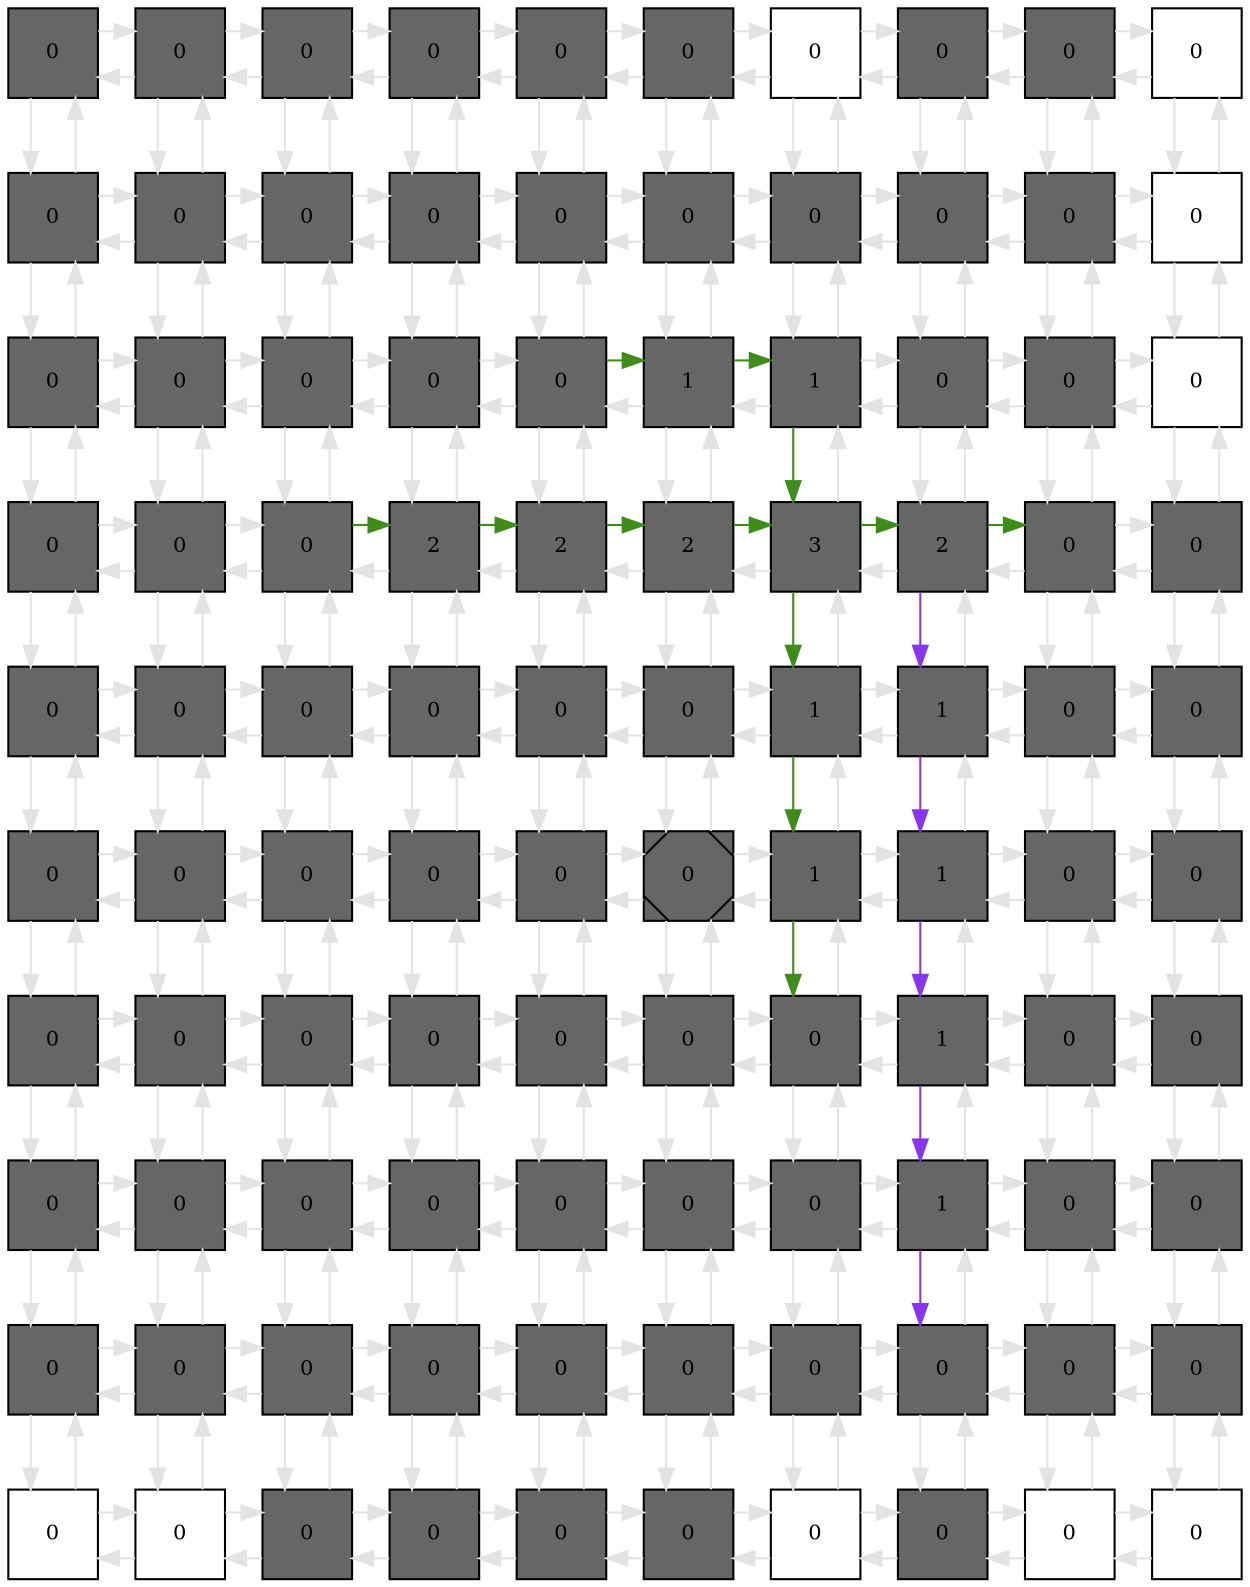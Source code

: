 digraph layout  {
rankdir=TB;
splines=ortho;
node [fixedsize=false, style=filled, width="0.6"];
edge [constraint=false];
0 [fillcolor="#666666", fontsize=10, label=0, shape=square, tooltip="name:  CD81 ,\nin_degree: 2,\nout_degree: 2"];
1 [fillcolor="#666666", fontsize=10, label=0, shape=square, tooltip="name:  GSK3B ,\nin_degree: 3,\nout_degree: 3"];
2 [fillcolor="#666666", fontsize=10, label=0, shape=square, tooltip="name:  NFE2L2 ,\nin_degree: 3,\nout_degree: 3"];
3 [fillcolor="#666666", fontsize=10, label=0, shape=square, tooltip="name:  CREM ,\nin_degree: 3,\nout_degree: 3"];
4 [fillcolor="#666666", fontsize=10, label=0, shape=square, tooltip="name:  LIG1 ,\nin_degree: 3,\nout_degree: 3"];
5 [fillcolor="#666666", fontsize=10, label=0, shape=square, tooltip="name:  RFC5 ,\nin_degree: 3,\nout_degree: 3"];
6 [fillcolor="#FFFFFF", fontsize=10, label=0, shape=square, tooltip="name: None,\nin_degree: 3,\nout_degree: 3"];
7 [fillcolor="#666666", fontsize=10, label=0, shape=square, tooltip="name:  CD86 ,\nin_degree: 3,\nout_degree: 3"];
8 [fillcolor="#666666", fontsize=10, label=0, shape=square, tooltip="name:  TNFRSF1B ,\nin_degree: 3,\nout_degree: 3"];
9 [fillcolor="#FFFFFF", fontsize=10, label=0, shape=square, tooltip="name: None,\nin_degree: 2,\nout_degree: 2"];
10 [fillcolor="#666666", fontsize=10, label=0, shape=square, tooltip="name:  FCER2 ,\nin_degree: 3,\nout_degree: 3"];
11 [fillcolor="#666666", fontsize=10, label=0, shape=square, tooltip="name:  NOTCH2 ,\nin_degree: 4,\nout_degree: 4"];
12 [fillcolor="#666666", fontsize=10, label=0, shape=square, tooltip="name:  CCL5 ,\nin_degree: 4,\nout_degree: 4"];
13 [fillcolor="#666666", fontsize=10, label=0, shape=square, tooltip="name:  MAP2K6 ,\nin_degree: 4,\nout_degree: 4"];
14 [fillcolor="#666666", fontsize=10, label=0, shape=square, tooltip="name:  LMNA ,\nin_degree: 4,\nout_degree: 4"];
15 [fillcolor="#666666", fontsize=10, label=0, shape=square, tooltip="name:  PCNA ,\nin_degree: 4,\nout_degree: 4"];
16 [fillcolor="#666666", fontsize=10, label=0, shape=square, tooltip="name:  CSDA ,\nin_degree: 4,\nout_degree: 4"];
17 [fillcolor="#666666", fontsize=10, label=0, shape=square, tooltip="name:  CD79A ,\nin_degree: 4,\nout_degree: 4"];
18 [fillcolor="#666666", fontsize=10, label=0, shape=square, tooltip="name:  BLNK ,\nin_degree: 4,\nout_degree: 4"];
19 [fillcolor="#FFFFFF", fontsize=10, label=0, shape=square, tooltip="name: None,\nin_degree: 3,\nout_degree: 3"];
20 [fillcolor="#666666", fontsize=10, label=0, shape=square, tooltip="name:  CD69 ,\nin_degree: 3,\nout_degree: 3"];
21 [fillcolor="#666666", fontsize=10, label=0, shape=square, tooltip="name:  CD70 ,\nin_degree: 4,\nout_degree: 4"];
22 [fillcolor="#666666", fontsize=10, label=0, shape=square, tooltip="name:  DPP4 ,\nin_degree: 4,\nout_degree: 4"];
23 [fillcolor="#666666", fontsize=10, label=0, shape=square, tooltip="name:  FOS ,\nin_degree: 4,\nout_degree: 4"];
24 [fillcolor="#666666", fontsize=10, label=0, shape=square, tooltip="name:  CNR1 ,\nin_degree: 4,\nout_degree: 4"];
25 [fillcolor="#666666", fontsize=10, label=1, shape=square, tooltip="name:  HSP90AA1 ,\nin_degree: 4,\nout_degree: 4"];
26 [fillcolor="#666666", fontsize=10, label=1, shape=square, tooltip="name:  AICDA ,\nin_degree: 4,\nout_degree: 4"];
27 [fillcolor="#666666", fontsize=10, label=0, shape=square, tooltip="name:  TCF3 ,\nin_degree: 4,\nout_degree: 4"];
28 [fillcolor="#666666", fontsize=10, label=0, shape=square, tooltip="name:  H2AFX ,\nin_degree: 4,\nout_degree: 4"];
29 [fillcolor="#FFFFFF", fontsize=10, label=0, shape=square, tooltip="name: None,\nin_degree: 3,\nout_degree: 3"];
30 [fillcolor="#666666", fontsize=10, label=0, shape=square, tooltip="name:  MAP4K4 ,\nin_degree: 3,\nout_degree: 3"];
31 [fillcolor="#666666", fontsize=10, label=0, shape=square, tooltip="name:  RPS6KA5 ,\nin_degree: 4,\nout_degree: 4"];
32 [fillcolor="#666666", fontsize=10, label=0, shape=square, tooltip="name:  TNF ,\nin_degree: 4,\nout_degree: 4"];
33 [fillcolor="#666666", fontsize=10, label=2, shape=square, tooltip="name:  LPL ,\nin_degree: 4,\nout_degree: 4"];
34 [fillcolor="#666666", fontsize=10, label=2, shape=square, tooltip="name:  PRF1 ,\nin_degree: 4,\nout_degree: 4"];
35 [fillcolor="#666666", fontsize=10, label=2, shape=square, tooltip="name:  ADM ,\nin_degree: 4,\nout_degree: 4"];
36 [fillcolor="#666666", fontsize=10, label=3, shape=square, tooltip="name:  CD27 ,\nin_degree: 4,\nout_degree: 4"];
37 [fillcolor="#666666", fontsize=10, label=2, shape=square, tooltip="name:  AKAP12 ,\nin_degree: 4,\nout_degree: 4"];
38 [fillcolor="#666666", fontsize=10, label=0, shape=square, tooltip="name:  CASP3 ,\nin_degree: 4,\nout_degree: 4"];
39 [fillcolor="#666666", fontsize=10, label=0, shape=square, tooltip="name:  CTSB ,\nin_degree: 3,\nout_degree: 3"];
40 [fillcolor="#666666", fontsize=10, label=0, shape=square, tooltip="name:  MYLK ,\nin_degree: 3,\nout_degree: 3"];
41 [fillcolor="#666666", fontsize=10, label=0, shape=square, tooltip="name:  CD74 ,\nin_degree: 4,\nout_degree: 4"];
42 [fillcolor="#666666", fontsize=10, label=0, shape=square, tooltip="name:  MIF ,\nin_degree: 4,\nout_degree: 4"];
43 [fillcolor="#666666", fontsize=10, label=0, shape=square, tooltip="name:  PLD1 ,\nin_degree: 4,\nout_degree: 4"];
44 [fillcolor="#666666", fontsize=10, label=0, shape=square, tooltip="name:  NCOR2 ,\nin_degree: 4,\nout_degree: 4"];
45 [fillcolor="#666666", fontsize=10, label=0, shape=square, tooltip="name:  CSNK2A2 ,\nin_degree: 4,\nout_degree: 4"];
46 [fillcolor="#666666", fontsize=10, label=1, shape=square, tooltip="name:  VDR ,\nin_degree: 4,\nout_degree: 4"];
47 [fillcolor="#666666", fontsize=10, label=1, shape=square, tooltip="name:  PRKCA ,\nin_degree: 4,\nout_degree: 4"];
48 [fillcolor="#666666", fontsize=10, label=0, shape=square, tooltip="name:  CAV1 ,\nin_degree: 4,\nout_degree: 4"];
49 [fillcolor="#666666", fontsize=10, label=0, shape=square, tooltip="name:  MARCKS ,\nin_degree: 3,\nout_degree: 3"];
50 [fillcolor="#666666", fontsize=10, label=0, shape=square, tooltip="name:  MYL9 ,\nin_degree: 3,\nout_degree: 3"];
51 [fillcolor="#666666", fontsize=10, label=0, shape=square, tooltip="name:  APP ,\nin_degree: 4,\nout_degree: 4"];
52 [fillcolor="#666666", fontsize=10, label=0, shape=square, tooltip="name:  IFNGR2 ,\nin_degree: 4,\nout_degree: 4"];
53 [fillcolor="#666666", fontsize=10, label=0, shape=square, tooltip="name:  IL10RA ,\nin_degree: 4,\nout_degree: 4"];
54 [fillcolor="#666666", fontsize=10, label=0, shape=square, tooltip="name:  ILK ,\nin_degree: 4,\nout_degree: 4"];
55 [fillcolor="#666666", fontsize=10, label=0, shape=Msquare, tooltip="name:  PTEN ,\nin_degree: 4,\nout_degree: 4"];
56 [fillcolor="#666666", fontsize=10, label=1, shape=square, tooltip="name:  AEBP1 ,\nin_degree: 4,\nout_degree: 4"];
57 [fillcolor="#666666", fontsize=10, label=1, shape=square, tooltip="name:  AKT3 ,\nin_degree: 4,\nout_degree: 4"];
58 [fillcolor="#666666", fontsize=10, label=0, shape=square, tooltip="name:  IGF1R ,\nin_degree: 4,\nout_degree: 4"];
59 [fillcolor="#666666", fontsize=10, label=0, shape=square, tooltip="name:  OGT ,\nin_degree: 3,\nout_degree: 3"];
60 [fillcolor="#666666", fontsize=10, label=0, shape=square, tooltip="name:  APLP2 ,\nin_degree: 3,\nout_degree: 3"];
61 [fillcolor="#666666", fontsize=10, label=0, shape=square, tooltip="name:  FYN ,\nin_degree: 4,\nout_degree: 4"];
62 [fillcolor="#666666", fontsize=10, label=0, shape=square, tooltip="name:  IL7 ,\nin_degree: 4,\nout_degree: 4"];
63 [fillcolor="#666666", fontsize=10, label=0, shape=square, tooltip="name:  JAK1 ,\nin_degree: 4,\nout_degree: 4"];
64 [fillcolor="#666666", fontsize=10, label=0, shape=square, tooltip="name:  RUNX3 ,\nin_degree: 4,\nout_degree: 4"];
65 [fillcolor="#666666", fontsize=10, label=0, shape=square, tooltip="name:  FRK ,\nin_degree: 4,\nout_degree: 4"];
66 [fillcolor="#666666", fontsize=10, label=0, shape=square, tooltip="name:  EGR1 ,\nin_degree: 4,\nout_degree: 4"];
67 [fillcolor="#666666", fontsize=10, label=1, shape=square, tooltip="name:  TGFBR3 ,\nin_degree: 4,\nout_degree: 4"];
68 [fillcolor="#666666", fontsize=10, label=0, shape=square, tooltip="name:  INPP5D ,\nin_degree: 4,\nout_degree: 4"];
69 [fillcolor="#666666", fontsize=10, label=0, shape=square, tooltip="name:  PAX3 ,\nin_degree: 3,\nout_degree: 3"];
70 [fillcolor="#666666", fontsize=10, label=0, shape=square, tooltip="name:  AFF1 ,\nin_degree: 3,\nout_degree: 3"];
71 [fillcolor="#666666", fontsize=10, label=0, shape=square, tooltip="name:  SELL ,\nin_degree: 4,\nout_degree: 4"];
72 [fillcolor="#666666", fontsize=10, label=0, shape=square, tooltip="name:  HSP90B1 ,\nin_degree: 4,\nout_degree: 4"];
73 [fillcolor="#666666", fontsize=10, label=0, shape=square, tooltip="name:  SKI ,\nin_degree: 4,\nout_degree: 4"];
74 [fillcolor="#666666", fontsize=10, label=0, shape=square, tooltip="name:  HDAC9 ,\nin_degree: 4,\nout_degree: 4"];
75 [fillcolor="#666666", fontsize=10, label=0, shape=square, tooltip="name:  BMI1 ,\nin_degree: 4,\nout_degree: 4"];
76 [fillcolor="#666666", fontsize=10, label=0, shape=square, tooltip="name:  NAB1 ,\nin_degree: 4,\nout_degree: 4"];
77 [fillcolor="#666666", fontsize=10, label=1, shape=square, tooltip="name:  ALOX5 ,\nin_degree: 4,\nout_degree: 4"];
78 [fillcolor="#666666", fontsize=10, label=0, shape=square, tooltip="name:  LGALS1 ,\nin_degree: 4,\nout_degree: 4"];
79 [fillcolor="#666666", fontsize=10, label=0, shape=square, tooltip="name:  PTCH1 ,\nin_degree: 3,\nout_degree: 3"];
80 [fillcolor="#666666", fontsize=10, label=0, shape=square, tooltip="name:  SIAH1 ,\nin_degree: 3,\nout_degree: 3"];
81 [fillcolor="#666666", fontsize=10, label=0, shape=square, tooltip="name:  CHST2 ,\nin_degree: 4,\nout_degree: 4"];
82 [fillcolor="#666666", fontsize=10, label=0, shape=square, tooltip="name:  APOBEC3G ,\nin_degree: 4,\nout_degree: 4"];
83 [fillcolor="#666666", fontsize=10, label=0, shape=square, tooltip="name:  EED ,\nin_degree: 4,\nout_degree: 4"];
84 [fillcolor="#666666", fontsize=10, label=0, shape=square, tooltip="name:  EZH2 ,\nin_degree: 4,\nout_degree: 4"];
85 [fillcolor="#666666", fontsize=10, label=0, shape=square, tooltip="name:  CCND2 ,\nin_degree: 4,\nout_degree: 4"];
86 [fillcolor="#666666", fontsize=10, label=0, shape=square, tooltip="name:  ANXA2 ,\nin_degree: 4,\nout_degree: 4"];
87 [fillcolor="#666666", fontsize=10, label=0, shape=square, tooltip="name:  SELP ,\nin_degree: 4,\nout_degree: 4"];
88 [fillcolor="#666666", fontsize=10, label=0, shape=square, tooltip="name:  MGAT5 ,\nin_degree: 4,\nout_degree: 4"];
89 [fillcolor="#666666", fontsize=10, label=0, shape=square, tooltip="name:  FGFR1 ,\nin_degree: 3,\nout_degree: 3"];
90 [fillcolor="#FFFFFF", fontsize=10, label=0, shape=square, tooltip="name: None,\nin_degree: 2,\nout_degree: 2"];
91 [fillcolor="#FFFFFF", fontsize=10, label=0, shape=square, tooltip="name: None,\nin_degree: 3,\nout_degree: 3"];
92 [fillcolor="#666666", fontsize=10, label=0, shape=square, tooltip="name:  CUL5 ,\nin_degree: 3,\nout_degree: 3"];
93 [fillcolor="#666666", fontsize=10, label=0, shape=square, tooltip="name:  HIST1H3H ,\nin_degree: 3,\nout_degree: 3"];
94 [fillcolor="#666666", fontsize=10, label=0, shape=square, tooltip="name:  HIST2H2AA3 ,\nin_degree: 3,\nout_degree: 3"];
95 [fillcolor="#666666", fontsize=10, label=0, shape=square, tooltip="name:  RRM1 ,\nin_degree: 3,\nout_degree: 3"];
96 [fillcolor="#FFFFFF", fontsize=10, label=0, shape=square, tooltip="name: None,\nin_degree: 3,\nout_degree: 3"];
97 [fillcolor="#666666", fontsize=10, label=0, shape=square, tooltip="name:  CD63 ,\nin_degree: 3,\nout_degree: 3"];
98 [fillcolor="#FFFFFF", fontsize=10, label=0, shape=square, tooltip="name: None,\nin_degree: 3,\nout_degree: 3"];
99 [fillcolor="#FFFFFF", fontsize=10, label=0, shape=square, tooltip="name: None,\nin_degree: 2,\nout_degree: 2"];
0 -> 1  [color=grey89, style="penwidth(0.1)", tooltip=" ", weight=1];
0 -> 10  [color=grey89, style="penwidth(0.1)", tooltip=" ", weight=1];
1 -> 0  [color=grey89, style="penwidth(0.1)", tooltip=" ", weight=1];
1 -> 2  [color=grey89, style="penwidth(0.1)", tooltip=" ", weight=1];
1 -> 11  [color=grey89, style="penwidth(0.1)", tooltip=" ", weight=1];
2 -> 1  [color=grey89, style="penwidth(0.1)", tooltip=" ", weight=1];
2 -> 3  [color=grey89, style="penwidth(0.1)", tooltip=" ", weight=1];
2 -> 12  [color=grey89, style="penwidth(0.1)", tooltip=" ", weight=1];
3 -> 2  [color=grey89, style="penwidth(0.1)", tooltip=" ", weight=1];
3 -> 4  [color=grey89, style="penwidth(0.1)", tooltip=" ", weight=1];
3 -> 13  [color=grey89, style="penwidth(0.1)", tooltip=" ", weight=1];
4 -> 3  [color=grey89, style="penwidth(0.1)", tooltip=" ", weight=1];
4 -> 5  [color=grey89, style="penwidth(0.1)", tooltip=" ", weight=1];
4 -> 14  [color=grey89, style="penwidth(0.1)", tooltip=" ", weight=1];
5 -> 4  [color=grey89, style="penwidth(0.1)", tooltip=" ", weight=1];
5 -> 6  [color=grey89, style="penwidth(0.1)", tooltip=" ", weight=1];
5 -> 15  [color=grey89, style="penwidth(0.1)", tooltip=" ", weight=1];
6 -> 5  [color=grey89, style="penwidth(0.1)", tooltip=" ", weight=1];
6 -> 7  [color=grey89, style="penwidth(0.1)", tooltip=" ", weight=1];
6 -> 16  [color=grey89, style="penwidth(0.1)", tooltip=" ", weight=1];
7 -> 6  [color=grey89, style="penwidth(0.1)", tooltip=" ", weight=1];
7 -> 8  [color=grey89, style="penwidth(0.1)", tooltip=" ", weight=1];
7 -> 17  [color=grey89, style="penwidth(0.1)", tooltip=" ", weight=1];
8 -> 7  [color=grey89, style="penwidth(0.1)", tooltip=" ", weight=1];
8 -> 9  [color=grey89, style="penwidth(0.1)", tooltip=" ", weight=1];
8 -> 18  [color=grey89, style="penwidth(0.1)", tooltip=" ", weight=1];
9 -> 8  [color=grey89, style="penwidth(0.1)", tooltip=" ", weight=1];
9 -> 19  [color=grey89, style="penwidth(0.1)", tooltip=" ", weight=1];
10 -> 0  [color=grey89, style="penwidth(0.1)", tooltip=" ", weight=1];
10 -> 11  [color=grey89, style="penwidth(0.1)", tooltip=" ", weight=1];
10 -> 20  [color=grey89, style="penwidth(0.1)", tooltip=" ", weight=1];
11 -> 1  [color=grey89, style="penwidth(0.1)", tooltip=" ", weight=1];
11 -> 10  [color=grey89, style="penwidth(0.1)", tooltip=" ", weight=1];
11 -> 12  [color=grey89, style="penwidth(0.1)", tooltip=" ", weight=1];
11 -> 21  [color=grey89, style="penwidth(0.1)", tooltip=" ", weight=1];
12 -> 2  [color=grey89, style="penwidth(0.1)", tooltip=" ", weight=1];
12 -> 11  [color=grey89, style="penwidth(0.1)", tooltip=" ", weight=1];
12 -> 13  [color=grey89, style="penwidth(0.1)", tooltip=" ", weight=1];
12 -> 22  [color=grey89, style="penwidth(0.1)", tooltip=" ", weight=1];
13 -> 3  [color=grey89, style="penwidth(0.1)", tooltip=" ", weight=1];
13 -> 12  [color=grey89, style="penwidth(0.1)", tooltip=" ", weight=1];
13 -> 14  [color=grey89, style="penwidth(0.1)", tooltip=" ", weight=1];
13 -> 23  [color=grey89, style="penwidth(0.1)", tooltip=" ", weight=1];
14 -> 4  [color=grey89, style="penwidth(0.1)", tooltip=" ", weight=1];
14 -> 13  [color=grey89, style="penwidth(0.1)", tooltip=" ", weight=1];
14 -> 15  [color=grey89, style="penwidth(0.1)", tooltip=" ", weight=1];
14 -> 24  [color=grey89, style="penwidth(0.1)", tooltip=" ", weight=1];
15 -> 5  [color=grey89, style="penwidth(0.1)", tooltip=" ", weight=1];
15 -> 14  [color=grey89, style="penwidth(0.1)", tooltip=" ", weight=1];
15 -> 16  [color=grey89, style="penwidth(0.1)", tooltip=" ", weight=1];
15 -> 25  [color=grey89, style="penwidth(0.1)", tooltip=" ", weight=1];
16 -> 6  [color=grey89, style="penwidth(0.1)", tooltip=" ", weight=1];
16 -> 15  [color=grey89, style="penwidth(0.1)", tooltip=" ", weight=1];
16 -> 17  [color=grey89, style="penwidth(0.1)", tooltip=" ", weight=1];
16 -> 26  [color=grey89, style="penwidth(0.1)", tooltip=" ", weight=1];
17 -> 7  [color=grey89, style="penwidth(0.1)", tooltip=" ", weight=1];
17 -> 16  [color=grey89, style="penwidth(0.1)", tooltip=" ", weight=1];
17 -> 18  [color=grey89, style="penwidth(0.1)", tooltip=" ", weight=1];
17 -> 27  [color=grey89, style="penwidth(0.1)", tooltip=" ", weight=1];
18 -> 8  [color=grey89, style="penwidth(0.1)", tooltip=" ", weight=1];
18 -> 17  [color=grey89, style="penwidth(0.1)", tooltip=" ", weight=1];
18 -> 19  [color=grey89, style="penwidth(0.1)", tooltip=" ", weight=1];
18 -> 28  [color=grey89, style="penwidth(0.1)", tooltip=" ", weight=1];
19 -> 9  [color=grey89, style="penwidth(0.1)", tooltip=" ", weight=1];
19 -> 18  [color=grey89, style="penwidth(0.1)", tooltip=" ", weight=1];
19 -> 29  [color=grey89, style="penwidth(0.1)", tooltip=" ", weight=1];
20 -> 10  [color=grey89, style="penwidth(0.1)", tooltip=" ", weight=1];
20 -> 21  [color=grey89, style="penwidth(0.1)", tooltip=" ", weight=1];
20 -> 30  [color=grey89, style="penwidth(0.1)", tooltip=" ", weight=1];
21 -> 11  [color=grey89, style="penwidth(0.1)", tooltip=" ", weight=1];
21 -> 20  [color=grey89, style="penwidth(0.1)", tooltip=" ", weight=1];
21 -> 22  [color=grey89, style="penwidth(0.1)", tooltip=" ", weight=1];
21 -> 31  [color=grey89, style="penwidth(0.1)", tooltip=" ", weight=1];
22 -> 12  [color=grey89, style="penwidth(0.1)", tooltip=" ", weight=1];
22 -> 21  [color=grey89, style="penwidth(0.1)", tooltip=" ", weight=1];
22 -> 23  [color=grey89, style="penwidth(0.1)", tooltip=" ", weight=1];
22 -> 32  [color=grey89, style="penwidth(0.1)", tooltip=" ", weight=1];
23 -> 13  [color=grey89, style="penwidth(0.1)", tooltip=" ", weight=1];
23 -> 22  [color=grey89, style="penwidth(0.1)", tooltip=" ", weight=1];
23 -> 24  [color=grey89, style="penwidth(0.1)", tooltip=" ", weight=1];
23 -> 33  [color=grey89, style="penwidth(0.1)", tooltip=" ", weight=1];
24 -> 14  [color=grey89, style="penwidth(0.1)", tooltip=" ", weight=1];
24 -> 23  [color=grey89, style="penwidth(0.1)", tooltip=" ", weight=1];
24 -> 25  [color="#3E8C19", style="penwidth(0.1)", tooltip="24( CNR1 ) to 66( EGR1 )", weight=1];
24 -> 34  [color=grey89, style="penwidth(0.1)", tooltip=" ", weight=1];
25 -> 15  [color=grey89, style="penwidth(0.1)", tooltip=" ", weight=1];
25 -> 24  [color=grey89, style="penwidth(0.1)", tooltip=" ", weight=1];
25 -> 26  [color="#3E8C19", style="penwidth(0.1)", tooltip="24( CNR1 ) to 66( EGR1 )", weight=1];
25 -> 35  [color=grey89, style="penwidth(0.1)", tooltip=" ", weight=1];
26 -> 16  [color=grey89, style="penwidth(0.1)", tooltip=" ", weight=1];
26 -> 25  [color=grey89, style="penwidth(0.1)", tooltip=" ", weight=1];
26 -> 27  [color=grey89, style="penwidth(0.1)", tooltip=" ", weight=1];
26 -> 36  [color="#3E8C19", style="penwidth(0.1)", tooltip="24( CNR1 ) to 66( EGR1 )", weight=1];
27 -> 17  [color=grey89, style="penwidth(0.1)", tooltip=" ", weight=1];
27 -> 26  [color=grey89, style="penwidth(0.1)", tooltip=" ", weight=1];
27 -> 28  [color=grey89, style="penwidth(0.1)", tooltip=" ", weight=1];
27 -> 37  [color=grey89, style="penwidth(0.1)", tooltip=" ", weight=1];
28 -> 18  [color=grey89, style="penwidth(0.1)", tooltip=" ", weight=1];
28 -> 27  [color=grey89, style="penwidth(0.1)", tooltip=" ", weight=1];
28 -> 29  [color=grey89, style="penwidth(0.1)", tooltip=" ", weight=1];
28 -> 38  [color=grey89, style="penwidth(0.1)", tooltip=" ", weight=1];
29 -> 19  [color=grey89, style="penwidth(0.1)", tooltip=" ", weight=1];
29 -> 28  [color=grey89, style="penwidth(0.1)", tooltip=" ", weight=1];
29 -> 39  [color=grey89, style="penwidth(0.1)", tooltip=" ", weight=1];
30 -> 20  [color=grey89, style="penwidth(0.1)", tooltip=" ", weight=1];
30 -> 31  [color=grey89, style="penwidth(0.1)", tooltip=" ", weight=1];
30 -> 40  [color=grey89, style="penwidth(0.1)", tooltip=" ", weight=1];
31 -> 21  [color=grey89, style="penwidth(0.1)", tooltip=" ", weight=1];
31 -> 30  [color=grey89, style="penwidth(0.1)", tooltip=" ", weight=1];
31 -> 32  [color=grey89, style="penwidth(0.1)", tooltip=" ", weight=1];
31 -> 41  [color=grey89, style="penwidth(0.1)", tooltip=" ", weight=1];
32 -> 22  [color=grey89, style="penwidth(0.1)", tooltip=" ", weight=1];
32 -> 31  [color=grey89, style="penwidth(0.1)", tooltip=" ", weight=1];
32 -> 33  [color="#3E8C19", style="penwidth(0.1)", tooltip="32( TNF ) to 38( CASP3 )", weight=1];
32 -> 42  [color=grey89, style="penwidth(0.1)", tooltip=" ", weight=1];
33 -> 23  [color=grey89, style="penwidth(0.1)", tooltip=" ", weight=1];
33 -> 32  [color=grey89, style="penwidth(0.1)", tooltip=" ", weight=1];
33 -> 34  [color="#3E8C19", style="penwidth(0.1)", tooltip="32( TNF ) to 38( CASP3 )", weight=1];
33 -> 43  [color=grey89, style="penwidth(0.1)", tooltip=" ", weight=1];
34 -> 24  [color=grey89, style="penwidth(0.1)", tooltip=" ", weight=1];
34 -> 33  [color=grey89, style="penwidth(0.1)", tooltip=" ", weight=1];
34 -> 35  [color="#3E8C19", style="penwidth(0.1)", tooltip="32( TNF ) to 38( CASP3 )", weight=1];
34 -> 44  [color=grey89, style="penwidth(0.1)", tooltip=" ", weight=1];
35 -> 25  [color=grey89, style="penwidth(0.1)", tooltip=" ", weight=1];
35 -> 34  [color=grey89, style="penwidth(0.1)", tooltip=" ", weight=1];
35 -> 36  [color="#3E8C19", style="penwidth(0.1)", tooltip="32( TNF ) to 38( CASP3 )", weight=1];
35 -> 45  [color=grey89, style="penwidth(0.1)", tooltip=" ", weight=1];
36 -> 26  [color=grey89, style="penwidth(0.1)", tooltip=" ", weight=1];
36 -> 35  [color=grey89, style="penwidth(0.1)", tooltip=" ", weight=1];
36 -> 37  [color="#3E8C19", style="penwidth(0.1)", tooltip="32( TNF ) to 38( CASP3 )", weight=1];
36 -> 46  [color="#3E8C19", style="penwidth(0.1)", tooltip="24( CNR1 ) to 66( EGR1 )", weight=1];
37 -> 27  [color=grey89, style="penwidth(0.1)", tooltip=" ", weight=1];
37 -> 36  [color=grey89, style="penwidth(0.1)", tooltip=" ", weight=1];
37 -> 38  [color="#3E8C19", style="penwidth(0.1)", tooltip="32( TNF ) to 38( CASP3 )", weight=1];
37 -> 47  [color="#8835F0", style="penwidth(0.1)", tooltip="32( TNF ) to 87( SELP )", weight=1];
38 -> 28  [color=grey89, style="penwidth(0.1)", tooltip=" ", weight=1];
38 -> 37  [color=grey89, style="penwidth(0.1)", tooltip=" ", weight=1];
38 -> 39  [color=grey89, style="penwidth(0.1)", tooltip=" ", weight=1];
38 -> 48  [color=grey89, style="penwidth(0.1)", tooltip=" ", weight=1];
39 -> 29  [color=grey89, style="penwidth(0.1)", tooltip=" ", weight=1];
39 -> 38  [color=grey89, style="penwidth(0.1)", tooltip=" ", weight=1];
39 -> 49  [color=grey89, style="penwidth(0.1)", tooltip=" ", weight=1];
40 -> 30  [color=grey89, style="penwidth(0.1)", tooltip=" ", weight=1];
40 -> 41  [color=grey89, style="penwidth(0.1)", tooltip=" ", weight=1];
40 -> 50  [color=grey89, style="penwidth(0.1)", tooltip=" ", weight=1];
41 -> 31  [color=grey89, style="penwidth(0.1)", tooltip=" ", weight=1];
41 -> 40  [color=grey89, style="penwidth(0.1)", tooltip=" ", weight=1];
41 -> 42  [color=grey89, style="penwidth(0.1)", tooltip=" ", weight=1];
41 -> 51  [color=grey89, style="penwidth(0.1)", tooltip=" ", weight=1];
42 -> 32  [color=grey89, style="penwidth(0.1)", tooltip=" ", weight=1];
42 -> 41  [color=grey89, style="penwidth(0.1)", tooltip=" ", weight=1];
42 -> 43  [color=grey89, style="penwidth(0.1)", tooltip=" ", weight=1];
42 -> 52  [color=grey89, style="penwidth(0.1)", tooltip=" ", weight=1];
43 -> 33  [color=grey89, style="penwidth(0.1)", tooltip=" ", weight=1];
43 -> 42  [color=grey89, style="penwidth(0.1)", tooltip=" ", weight=1];
43 -> 44  [color=grey89, style="penwidth(0.1)", tooltip=" ", weight=1];
43 -> 53  [color=grey89, style="penwidth(0.1)", tooltip=" ", weight=1];
44 -> 34  [color=grey89, style="penwidth(0.1)", tooltip=" ", weight=1];
44 -> 43  [color=grey89, style="penwidth(0.1)", tooltip=" ", weight=1];
44 -> 45  [color=grey89, style="penwidth(0.1)", tooltip=" ", weight=1];
44 -> 54  [color=grey89, style="penwidth(0.1)", tooltip=" ", weight=1];
45 -> 35  [color=grey89, style="penwidth(0.1)", tooltip=" ", weight=1];
45 -> 44  [color=grey89, style="penwidth(0.1)", tooltip=" ", weight=1];
45 -> 46  [color=grey89, style="penwidth(0.1)", tooltip=" ", weight=1];
45 -> 55  [color=grey89, style="penwidth(0.1)", tooltip=" ", weight=1];
46 -> 36  [color=grey89, style="penwidth(0.1)", tooltip=" ", weight=1];
46 -> 45  [color=grey89, style="penwidth(0.1)", tooltip=" ", weight=1];
46 -> 47  [color=grey89, style="penwidth(0.1)", tooltip=" ", weight=1];
46 -> 56  [color="#3E8C19", style="penwidth(0.1)", tooltip="24( CNR1 ) to 66( EGR1 )", weight=1];
47 -> 37  [color=grey89, style="penwidth(0.1)", tooltip=" ", weight=1];
47 -> 46  [color=grey89, style="penwidth(0.1)", tooltip=" ", weight=1];
47 -> 48  [color=grey89, style="penwidth(0.1)", tooltip=" ", weight=1];
47 -> 57  [color="#8835F0", style="penwidth(0.1)", tooltip="32( TNF ) to 87( SELP )", weight=1];
48 -> 38  [color=grey89, style="penwidth(0.1)", tooltip=" ", weight=1];
48 -> 47  [color=grey89, style="penwidth(0.1)", tooltip=" ", weight=1];
48 -> 49  [color=grey89, style="penwidth(0.1)", tooltip=" ", weight=1];
48 -> 58  [color=grey89, style="penwidth(0.1)", tooltip=" ", weight=1];
49 -> 39  [color=grey89, style="penwidth(0.1)", tooltip=" ", weight=1];
49 -> 48  [color=grey89, style="penwidth(0.1)", tooltip=" ", weight=1];
49 -> 59  [color=grey89, style="penwidth(0.1)", tooltip=" ", weight=1];
50 -> 40  [color=grey89, style="penwidth(0.1)", tooltip=" ", weight=1];
50 -> 51  [color=grey89, style="penwidth(0.1)", tooltip=" ", weight=1];
50 -> 60  [color=grey89, style="penwidth(0.1)", tooltip=" ", weight=1];
51 -> 41  [color=grey89, style="penwidth(0.1)", tooltip=" ", weight=1];
51 -> 50  [color=grey89, style="penwidth(0.1)", tooltip=" ", weight=1];
51 -> 52  [color=grey89, style="penwidth(0.1)", tooltip=" ", weight=1];
51 -> 61  [color=grey89, style="penwidth(0.1)", tooltip=" ", weight=1];
52 -> 42  [color=grey89, style="penwidth(0.1)", tooltip=" ", weight=1];
52 -> 51  [color=grey89, style="penwidth(0.1)", tooltip=" ", weight=1];
52 -> 53  [color=grey89, style="penwidth(0.1)", tooltip=" ", weight=1];
52 -> 62  [color=grey89, style="penwidth(0.1)", tooltip=" ", weight=1];
53 -> 43  [color=grey89, style="penwidth(0.1)", tooltip=" ", weight=1];
53 -> 52  [color=grey89, style="penwidth(0.1)", tooltip=" ", weight=1];
53 -> 54  [color=grey89, style="penwidth(0.1)", tooltip=" ", weight=1];
53 -> 63  [color=grey89, style="penwidth(0.1)", tooltip=" ", weight=1];
54 -> 44  [color=grey89, style="penwidth(0.1)", tooltip=" ", weight=1];
54 -> 53  [color=grey89, style="penwidth(0.1)", tooltip=" ", weight=1];
54 -> 55  [color=grey89, style="penwidth(0.1)", tooltip=" ", weight=1];
54 -> 64  [color=grey89, style="penwidth(0.1)", tooltip=" ", weight=1];
55 -> 45  [color=grey89, style="penwidth(0.1)", tooltip=" ", weight=1];
55 -> 54  [color=grey89, style="penwidth(0.1)", tooltip=" ", weight=1];
55 -> 56  [color=grey89, style="penwidth(0.1)", tooltip=" ", weight=1];
55 -> 65  [color=grey89, style="penwidth(0.1)", tooltip=" ", weight=1];
56 -> 46  [color=grey89, style="penwidth(0.1)", tooltip=" ", weight=1];
56 -> 55  [color=grey89, style="penwidth(0.1)", tooltip=" ", weight=1];
56 -> 57  [color=grey89, style="penwidth(0.1)", tooltip=" ", weight=1];
56 -> 66  [color="#3E8C19", style="penwidth(0.1)", tooltip="24( CNR1 ) to 66( EGR1 )", weight=1];
57 -> 47  [color=grey89, style="penwidth(0.1)", tooltip=" ", weight=1];
57 -> 56  [color=grey89, style="penwidth(0.1)", tooltip=" ", weight=1];
57 -> 58  [color=grey89, style="penwidth(0.1)", tooltip=" ", weight=1];
57 -> 67  [color="#8835F0", style="penwidth(0.1)", tooltip="32( TNF ) to 87( SELP )", weight=1];
58 -> 48  [color=grey89, style="penwidth(0.1)", tooltip=" ", weight=1];
58 -> 57  [color=grey89, style="penwidth(0.1)", tooltip=" ", weight=1];
58 -> 59  [color=grey89, style="penwidth(0.1)", tooltip=" ", weight=1];
58 -> 68  [color=grey89, style="penwidth(0.1)", tooltip=" ", weight=1];
59 -> 49  [color=grey89, style="penwidth(0.1)", tooltip=" ", weight=1];
59 -> 58  [color=grey89, style="penwidth(0.1)", tooltip=" ", weight=1];
59 -> 69  [color=grey89, style="penwidth(0.1)", tooltip=" ", weight=1];
60 -> 50  [color=grey89, style="penwidth(0.1)", tooltip=" ", weight=1];
60 -> 61  [color=grey89, style="penwidth(0.1)", tooltip=" ", weight=1];
60 -> 70  [color=grey89, style="penwidth(0.1)", tooltip=" ", weight=1];
61 -> 51  [color=grey89, style="penwidth(0.1)", tooltip=" ", weight=1];
61 -> 60  [color=grey89, style="penwidth(0.1)", tooltip=" ", weight=1];
61 -> 62  [color=grey89, style="penwidth(0.1)", tooltip=" ", weight=1];
61 -> 71  [color=grey89, style="penwidth(0.1)", tooltip=" ", weight=1];
62 -> 52  [color=grey89, style="penwidth(0.1)", tooltip=" ", weight=1];
62 -> 61  [color=grey89, style="penwidth(0.1)", tooltip=" ", weight=1];
62 -> 63  [color=grey89, style="penwidth(0.1)", tooltip=" ", weight=1];
62 -> 72  [color=grey89, style="penwidth(0.1)", tooltip=" ", weight=1];
63 -> 53  [color=grey89, style="penwidth(0.1)", tooltip=" ", weight=1];
63 -> 62  [color=grey89, style="penwidth(0.1)", tooltip=" ", weight=1];
63 -> 64  [color=grey89, style="penwidth(0.1)", tooltip=" ", weight=1];
63 -> 73  [color=grey89, style="penwidth(0.1)", tooltip=" ", weight=1];
64 -> 54  [color=grey89, style="penwidth(0.1)", tooltip=" ", weight=1];
64 -> 63  [color=grey89, style="penwidth(0.1)", tooltip=" ", weight=1];
64 -> 65  [color=grey89, style="penwidth(0.1)", tooltip=" ", weight=1];
64 -> 74  [color=grey89, style="penwidth(0.1)", tooltip=" ", weight=1];
65 -> 55  [color=grey89, style="penwidth(0.1)", tooltip=" ", weight=1];
65 -> 64  [color=grey89, style="penwidth(0.1)", tooltip=" ", weight=1];
65 -> 66  [color=grey89, style="penwidth(0.1)", tooltip=" ", weight=1];
65 -> 75  [color=grey89, style="penwidth(0.1)", tooltip=" ", weight=1];
66 -> 56  [color=grey89, style="penwidth(0.1)", tooltip=" ", weight=1];
66 -> 65  [color=grey89, style="penwidth(0.1)", tooltip=" ", weight=1];
66 -> 67  [color=grey89, style="penwidth(0.1)", tooltip=" ", weight=1];
66 -> 76  [color=grey89, style="penwidth(0.1)", tooltip=" ", weight=1];
67 -> 57  [color=grey89, style="penwidth(0.1)", tooltip=" ", weight=1];
67 -> 66  [color=grey89, style="penwidth(0.1)", tooltip=" ", weight=1];
67 -> 68  [color=grey89, style="penwidth(0.1)", tooltip=" ", weight=1];
67 -> 77  [color="#8835F0", style="penwidth(0.1)", tooltip="32( TNF ) to 87( SELP )", weight=1];
68 -> 58  [color=grey89, style="penwidth(0.1)", tooltip=" ", weight=1];
68 -> 67  [color=grey89, style="penwidth(0.1)", tooltip=" ", weight=1];
68 -> 69  [color=grey89, style="penwidth(0.1)", tooltip=" ", weight=1];
68 -> 78  [color=grey89, style="penwidth(0.1)", tooltip=" ", weight=1];
69 -> 59  [color=grey89, style="penwidth(0.1)", tooltip=" ", weight=1];
69 -> 68  [color=grey89, style="penwidth(0.1)", tooltip=" ", weight=1];
69 -> 79  [color=grey89, style="penwidth(0.1)", tooltip=" ", weight=1];
70 -> 60  [color=grey89, style="penwidth(0.1)", tooltip=" ", weight=1];
70 -> 71  [color=grey89, style="penwidth(0.1)", tooltip=" ", weight=1];
70 -> 80  [color=grey89, style="penwidth(0.1)", tooltip=" ", weight=1];
71 -> 61  [color=grey89, style="penwidth(0.1)", tooltip=" ", weight=1];
71 -> 70  [color=grey89, style="penwidth(0.1)", tooltip=" ", weight=1];
71 -> 72  [color=grey89, style="penwidth(0.1)", tooltip=" ", weight=1];
71 -> 81  [color=grey89, style="penwidth(0.1)", tooltip=" ", weight=1];
72 -> 62  [color=grey89, style="penwidth(0.1)", tooltip=" ", weight=1];
72 -> 71  [color=grey89, style="penwidth(0.1)", tooltip=" ", weight=1];
72 -> 73  [color=grey89, style="penwidth(0.1)", tooltip=" ", weight=1];
72 -> 82  [color=grey89, style="penwidth(0.1)", tooltip=" ", weight=1];
73 -> 63  [color=grey89, style="penwidth(0.1)", tooltip=" ", weight=1];
73 -> 72  [color=grey89, style="penwidth(0.1)", tooltip=" ", weight=1];
73 -> 74  [color=grey89, style="penwidth(0.1)", tooltip=" ", weight=1];
73 -> 83  [color=grey89, style="penwidth(0.1)", tooltip=" ", weight=1];
74 -> 64  [color=grey89, style="penwidth(0.1)", tooltip=" ", weight=1];
74 -> 73  [color=grey89, style="penwidth(0.1)", tooltip=" ", weight=1];
74 -> 75  [color=grey89, style="penwidth(0.1)", tooltip=" ", weight=1];
74 -> 84  [color=grey89, style="penwidth(0.1)", tooltip=" ", weight=1];
75 -> 65  [color=grey89, style="penwidth(0.1)", tooltip=" ", weight=1];
75 -> 74  [color=grey89, style="penwidth(0.1)", tooltip=" ", weight=1];
75 -> 76  [color=grey89, style="penwidth(0.1)", tooltip=" ", weight=1];
75 -> 85  [color=grey89, style="penwidth(0.1)", tooltip=" ", weight=1];
76 -> 66  [color=grey89, style="penwidth(0.1)", tooltip=" ", weight=1];
76 -> 75  [color=grey89, style="penwidth(0.1)", tooltip=" ", weight=1];
76 -> 77  [color=grey89, style="penwidth(0.1)", tooltip=" ", weight=1];
76 -> 86  [color=grey89, style="penwidth(0.1)", tooltip=" ", weight=1];
77 -> 67  [color=grey89, style="penwidth(0.1)", tooltip=" ", weight=1];
77 -> 76  [color=grey89, style="penwidth(0.1)", tooltip=" ", weight=1];
77 -> 78  [color=grey89, style="penwidth(0.1)", tooltip=" ", weight=1];
77 -> 87  [color="#8835F0", style="penwidth(0.1)", tooltip="32( TNF ) to 87( SELP )", weight=1];
78 -> 68  [color=grey89, style="penwidth(0.1)", tooltip=" ", weight=1];
78 -> 77  [color=grey89, style="penwidth(0.1)", tooltip=" ", weight=1];
78 -> 79  [color=grey89, style="penwidth(0.1)", tooltip=" ", weight=1];
78 -> 88  [color=grey89, style="penwidth(0.1)", tooltip=" ", weight=1];
79 -> 69  [color=grey89, style="penwidth(0.1)", tooltip=" ", weight=1];
79 -> 78  [color=grey89, style="penwidth(0.1)", tooltip=" ", weight=1];
79 -> 89  [color=grey89, style="penwidth(0.1)", tooltip=" ", weight=1];
80 -> 70  [color=grey89, style="penwidth(0.1)", tooltip=" ", weight=1];
80 -> 81  [color=grey89, style="penwidth(0.1)", tooltip=" ", weight=1];
80 -> 90  [color=grey89, style="penwidth(0.1)", tooltip=" ", weight=1];
81 -> 71  [color=grey89, style="penwidth(0.1)", tooltip=" ", weight=1];
81 -> 80  [color=grey89, style="penwidth(0.1)", tooltip=" ", weight=1];
81 -> 82  [color=grey89, style="penwidth(0.1)", tooltip=" ", weight=1];
81 -> 91  [color=grey89, style="penwidth(0.1)", tooltip=" ", weight=1];
82 -> 72  [color=grey89, style="penwidth(0.1)", tooltip=" ", weight=1];
82 -> 81  [color=grey89, style="penwidth(0.1)", tooltip=" ", weight=1];
82 -> 83  [color=grey89, style="penwidth(0.1)", tooltip=" ", weight=1];
82 -> 92  [color=grey89, style="penwidth(0.1)", tooltip=" ", weight=1];
83 -> 73  [color=grey89, style="penwidth(0.1)", tooltip=" ", weight=1];
83 -> 82  [color=grey89, style="penwidth(0.1)", tooltip=" ", weight=1];
83 -> 84  [color=grey89, style="penwidth(0.1)", tooltip=" ", weight=1];
83 -> 93  [color=grey89, style="penwidth(0.1)", tooltip=" ", weight=1];
84 -> 74  [color=grey89, style="penwidth(0.1)", tooltip=" ", weight=1];
84 -> 83  [color=grey89, style="penwidth(0.1)", tooltip=" ", weight=1];
84 -> 85  [color=grey89, style="penwidth(0.1)", tooltip=" ", weight=1];
84 -> 94  [color=grey89, style="penwidth(0.1)", tooltip=" ", weight=1];
85 -> 75  [color=grey89, style="penwidth(0.1)", tooltip=" ", weight=1];
85 -> 84  [color=grey89, style="penwidth(0.1)", tooltip=" ", weight=1];
85 -> 86  [color=grey89, style="penwidth(0.1)", tooltip=" ", weight=1];
85 -> 95  [color=grey89, style="penwidth(0.1)", tooltip=" ", weight=1];
86 -> 76  [color=grey89, style="penwidth(0.1)", tooltip=" ", weight=1];
86 -> 85  [color=grey89, style="penwidth(0.1)", tooltip=" ", weight=1];
86 -> 87  [color=grey89, style="penwidth(0.1)", tooltip=" ", weight=1];
86 -> 96  [color=grey89, style="penwidth(0.1)", tooltip=" ", weight=1];
87 -> 77  [color=grey89, style="penwidth(0.1)", tooltip=" ", weight=1];
87 -> 86  [color=grey89, style="penwidth(0.1)", tooltip=" ", weight=1];
87 -> 88  [color=grey89, style="penwidth(0.1)", tooltip=" ", weight=1];
87 -> 97  [color=grey89, style="penwidth(0.1)", tooltip=" ", weight=1];
88 -> 78  [color=grey89, style="penwidth(0.1)", tooltip=" ", weight=1];
88 -> 87  [color=grey89, style="penwidth(0.1)", tooltip=" ", weight=1];
88 -> 89  [color=grey89, style="penwidth(0.1)", tooltip=" ", weight=1];
88 -> 98  [color=grey89, style="penwidth(0.1)", tooltip=" ", weight=1];
89 -> 79  [color=grey89, style="penwidth(0.1)", tooltip=" ", weight=1];
89 -> 88  [color=grey89, style="penwidth(0.1)", tooltip=" ", weight=1];
89 -> 99  [color=grey89, style="penwidth(0.1)", tooltip=" ", weight=1];
90 -> 80  [color=grey89, style="penwidth(0.1)", tooltip=" ", weight=1];
90 -> 91  [color=grey89, style="penwidth(0.1)", tooltip=" ", weight=1];
91 -> 81  [color=grey89, style="penwidth(0.1)", tooltip=" ", weight=1];
91 -> 90  [color=grey89, style="penwidth(0.1)", tooltip=" ", weight=1];
91 -> 92  [color=grey89, style="penwidth(0.1)", tooltip=" ", weight=1];
92 -> 82  [color=grey89, style="penwidth(0.1)", tooltip=" ", weight=1];
92 -> 91  [color=grey89, style="penwidth(0.1)", tooltip=" ", weight=1];
92 -> 93  [color=grey89, style="penwidth(0.1)", tooltip=" ", weight=1];
93 -> 83  [color=grey89, style="penwidth(0.1)", tooltip=" ", weight=1];
93 -> 92  [color=grey89, style="penwidth(0.1)", tooltip=" ", weight=1];
93 -> 94  [color=grey89, style="penwidth(0.1)", tooltip=" ", weight=1];
94 -> 84  [color=grey89, style="penwidth(0.1)", tooltip=" ", weight=1];
94 -> 93  [color=grey89, style="penwidth(0.1)", tooltip=" ", weight=1];
94 -> 95  [color=grey89, style="penwidth(0.1)", tooltip=" ", weight=1];
95 -> 85  [color=grey89, style="penwidth(0.1)", tooltip=" ", weight=1];
95 -> 94  [color=grey89, style="penwidth(0.1)", tooltip=" ", weight=1];
95 -> 96  [color=grey89, style="penwidth(0.1)", tooltip=" ", weight=1];
96 -> 86  [color=grey89, style="penwidth(0.1)", tooltip=" ", weight=1];
96 -> 95  [color=grey89, style="penwidth(0.1)", tooltip=" ", weight=1];
96 -> 97  [color=grey89, style="penwidth(0.1)", tooltip=" ", weight=1];
97 -> 87  [color=grey89, style="penwidth(0.1)", tooltip=" ", weight=1];
97 -> 96  [color=grey89, style="penwidth(0.1)", tooltip=" ", weight=1];
97 -> 98  [color=grey89, style="penwidth(0.1)", tooltip=" ", weight=1];
98 -> 88  [color=grey89, style="penwidth(0.1)", tooltip=" ", weight=1];
98 -> 97  [color=grey89, style="penwidth(0.1)", tooltip=" ", weight=1];
98 -> 99  [color=grey89, style="penwidth(0.1)", tooltip=" ", weight=1];
99 -> 89  [color=grey89, style="penwidth(0.1)", tooltip=" ", weight=1];
99 -> 98  [color=grey89, style="penwidth(0.1)", tooltip=" ", weight=1];
edge [constraint=true, style=invis];

0 -> 10 -> 20 -> 30 -> 40 -> 50 -> 60 -> 70 -> 80 -> 90;
1 -> 11 -> 21 -> 31 -> 41 -> 51 -> 61 -> 71 -> 81 -> 91;
2 -> 12 -> 22 -> 32 -> 42 -> 52 -> 62 -> 72 -> 82 -> 92;
3 -> 13 -> 23 -> 33 -> 43 -> 53 -> 63 -> 73 -> 83 -> 93;
4 -> 14 -> 24 -> 34 -> 44 -> 54 -> 64 -> 74 -> 84 -> 94;
5 -> 15 -> 25 -> 35 -> 45 -> 55 -> 65 -> 75 -> 85 -> 95;
6 -> 16 -> 26 -> 36 -> 46 -> 56 -> 66 -> 76 -> 86 -> 96;
7 -> 17 -> 27 -> 37 -> 47 -> 57 -> 67 -> 77 -> 87 -> 97;
8 -> 18 -> 28 -> 38 -> 48 -> 58 -> 68 -> 78 -> 88 -> 98;
9 -> 19 -> 29 -> 39 -> 49 -> 59 -> 69 -> 79 -> 89 -> 99;
rank = same {0 -> 1 -> 2 -> 3 -> 4 -> 5 -> 6 -> 7 -> 8 -> 9};
rank = same {10 -> 11 -> 12 -> 13 -> 14 -> 15 -> 16 -> 17 -> 18 -> 19};
rank = same {20 -> 21 -> 22 -> 23 -> 24 -> 25 -> 26 -> 27 -> 28 -> 29};
rank = same {30 -> 31 -> 32 -> 33 -> 34 -> 35 -> 36 -> 37 -> 38 -> 39};
rank = same {40 -> 41 -> 42 -> 43 -> 44 -> 45 -> 46 -> 47 -> 48 -> 49};
rank = same {50 -> 51 -> 52 -> 53 -> 54 -> 55 -> 56 -> 57 -> 58 -> 59};
rank = same {60 -> 61 -> 62 -> 63 -> 64 -> 65 -> 66 -> 67 -> 68 -> 69};
rank = same {70 -> 71 -> 72 -> 73 -> 74 -> 75 -> 76 -> 77 -> 78 -> 79};
rank = same {80 -> 81 -> 82 -> 83 -> 84 -> 85 -> 86 -> 87 -> 88 -> 89};
rank = same {90 -> 91 -> 92 -> 93 -> 94 -> 95 -> 96 -> 97 -> 98 -> 99};
}